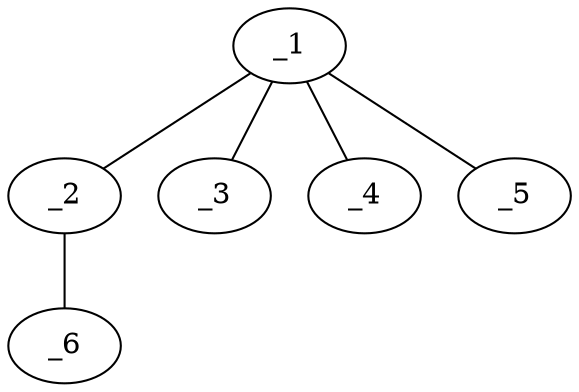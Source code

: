 graph molid2441 {
	_1	 [charge=0,
		chem=5,
		symbol="S  ",
		x="2.866",
		y=0];
	_2	 [charge=0,
		chem=1,
		symbol="C  ",
		x="3.7321",
		y="0.5"];
	_1 -- _2	 [valence=1];
	_3	 [charge=0,
		chem=2,
		symbol="O  ",
		x=2,
		y="-0.5"];
	_1 -- _3	 [valence=2];
	_4	 [charge=0,
		chem=2,
		symbol="O  ",
		x="3.366",
		y="-0.866"];
	_1 -- _4	 [valence=2];
	_5	 [charge=0,
		chem=2,
		symbol="O  ",
		x="2.366",
		y="0.866"];
	_1 -- _5	 [valence=1];
	_6	 [charge=0,
		chem=2,
		symbol="O  ",
		x="4.5981",
		y=0];
	_2 -- _6	 [valence=1];
}
